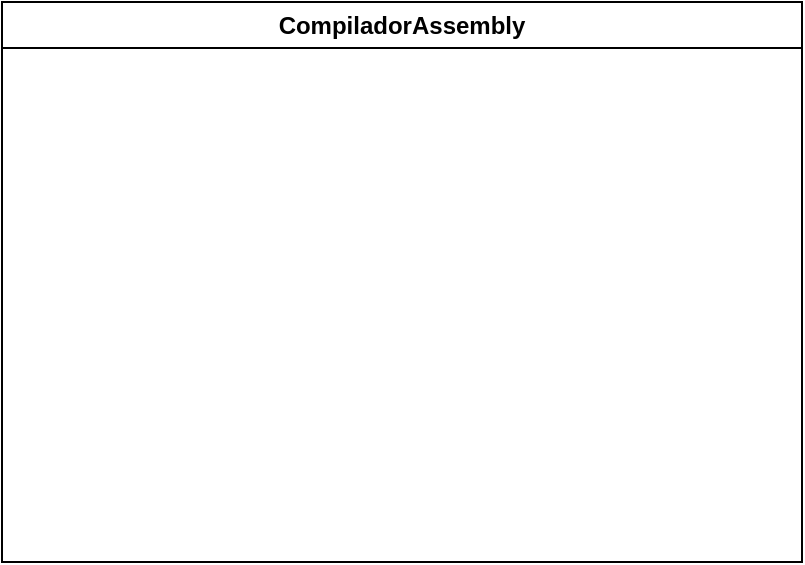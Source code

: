 <mxfile>
    <diagram id="KzIWFTgh3wyKYOgAmELT" name="Página-1">
        <mxGraphModel dx="479" dy="749" grid="1" gridSize="10" guides="1" tooltips="1" connect="1" arrows="1" fold="1" page="1" pageScale="1" pageWidth="850" pageHeight="1100" math="0" shadow="0">
            <root>
                <mxCell id="0"/>
                <mxCell id="1" parent="0"/>
                <mxCell id="2" value="CompiladorAssembly" style="swimlane;whiteSpace=wrap;html=1;" vertex="1" parent="1">
                    <mxGeometry x="80" y="80" width="400" height="280" as="geometry"/>
                </mxCell>
            </root>
        </mxGraphModel>
    </diagram>
</mxfile>